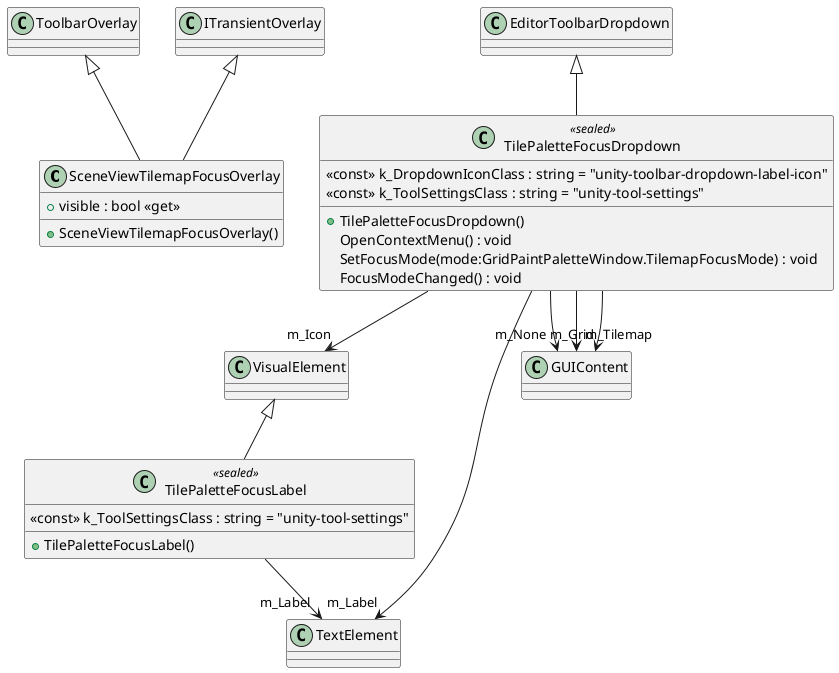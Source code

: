 @startuml
class SceneViewTilemapFocusOverlay {
    + SceneViewTilemapFocusOverlay()
    + visible : bool <<get>>
}
class TilePaletteFocusLabel <<sealed>> {
    <<const>> k_ToolSettingsClass : string = "unity-tool-settings"
    + TilePaletteFocusLabel()
}
class TilePaletteFocusDropdown <<sealed>> {
    <<const>> k_DropdownIconClass : string = "unity-toolbar-dropdown-label-icon"
    <<const>> k_ToolSettingsClass : string = "unity-tool-settings"
    + TilePaletteFocusDropdown()
    OpenContextMenu() : void
    SetFocusMode(mode:GridPaintPaletteWindow.TilemapFocusMode) : void
    FocusModeChanged() : void
}
ToolbarOverlay <|-- SceneViewTilemapFocusOverlay
ITransientOverlay <|-- SceneViewTilemapFocusOverlay
VisualElement <|-- TilePaletteFocusLabel
TilePaletteFocusLabel --> "m_Label" TextElement
EditorToolbarDropdown <|-- TilePaletteFocusDropdown
TilePaletteFocusDropdown --> "m_Label" TextElement
TilePaletteFocusDropdown --> "m_Icon" VisualElement
TilePaletteFocusDropdown --> "m_None" GUIContent
TilePaletteFocusDropdown --> "m_Tilemap" GUIContent
TilePaletteFocusDropdown --> "m_Grid" GUIContent
@enduml
